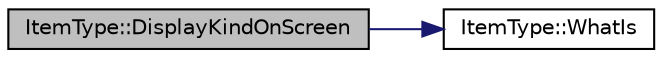 digraph "ItemType::DisplayKindOnScreen"
{
 // LATEX_PDF_SIZE
  edge [fontname="Helvetica",fontsize="10",labelfontname="Helvetica",labelfontsize="10"];
  node [fontname="Helvetica",fontsize="10",shape=record];
  rankdir="LR";
  Node27 [label="ItemType::DisplayKindOnScreen",height=0.2,width=0.4,color="black", fillcolor="grey75", style="filled", fontcolor="black",tooltip="Display Item Kind on screen."];
  Node27 -> Node28 [color="midnightblue",fontsize="10",style="solid",fontname="Helvetica"];
  Node28 [label="ItemType::WhatIs",height=0.2,width=0.4,color="black", fillcolor="white", style="filled",URL="$class_item_type.html#afd795276499e9f8a5ce163d51694440f",tooltip="Get ItemType kind."];
}
